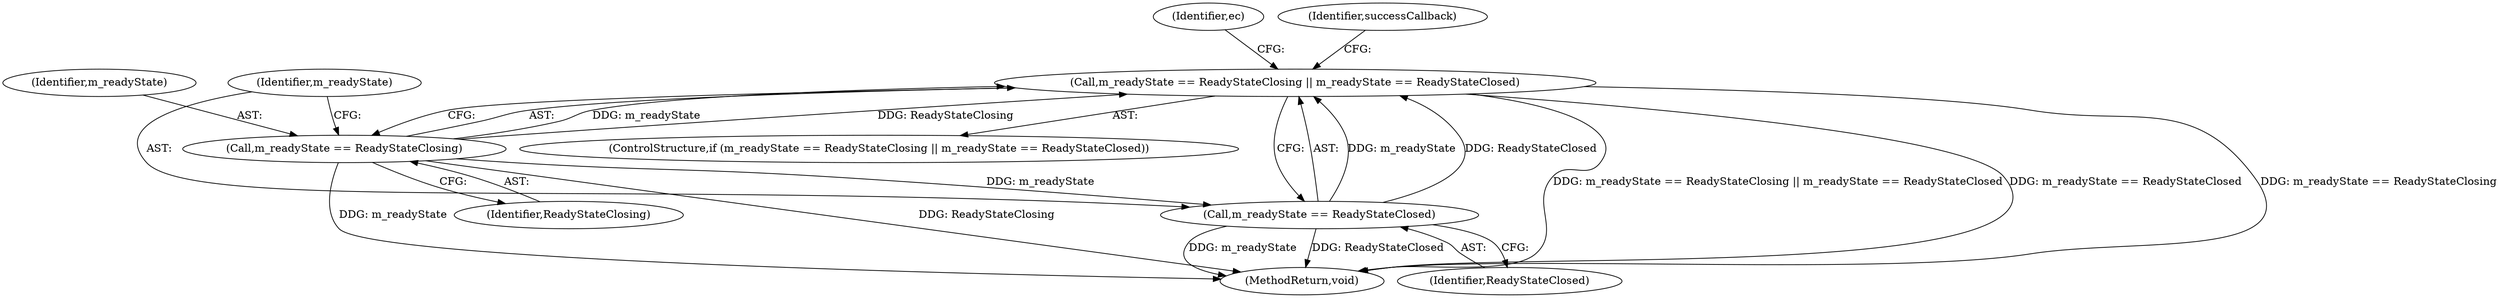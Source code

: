 digraph "0_Chrome_ab5e55ff333def909d025ac45da9ffa0d88a63f2@API" {
"1000107" [label="(Call,m_readyState == ReadyStateClosing || m_readyState == ReadyStateClosed)"];
"1000108" [label="(Call,m_readyState == ReadyStateClosing)"];
"1000111" [label="(Call,m_readyState == ReadyStateClosed)"];
"1000111" [label="(Call,m_readyState == ReadyStateClosed)"];
"1000116" [label="(Identifier,ec)"];
"1000108" [label="(Call,m_readyState == ReadyStateClosing)"];
"1000109" [label="(Identifier,m_readyState)"];
"1000112" [label="(Identifier,m_readyState)"];
"1000121" [label="(Identifier,successCallback)"];
"1000106" [label="(ControlStructure,if (m_readyState == ReadyStateClosing || m_readyState == ReadyStateClosed))"];
"1000110" [label="(Identifier,ReadyStateClosing)"];
"1000113" [label="(Identifier,ReadyStateClosed)"];
"1000146" [label="(MethodReturn,void)"];
"1000107" [label="(Call,m_readyState == ReadyStateClosing || m_readyState == ReadyStateClosed)"];
"1000107" -> "1000106"  [label="AST: "];
"1000107" -> "1000108"  [label="CFG: "];
"1000107" -> "1000111"  [label="CFG: "];
"1000108" -> "1000107"  [label="AST: "];
"1000111" -> "1000107"  [label="AST: "];
"1000116" -> "1000107"  [label="CFG: "];
"1000121" -> "1000107"  [label="CFG: "];
"1000107" -> "1000146"  [label="DDG: m_readyState == ReadyStateClosing"];
"1000107" -> "1000146"  [label="DDG: m_readyState == ReadyStateClosing || m_readyState == ReadyStateClosed"];
"1000107" -> "1000146"  [label="DDG: m_readyState == ReadyStateClosed"];
"1000108" -> "1000107"  [label="DDG: m_readyState"];
"1000108" -> "1000107"  [label="DDG: ReadyStateClosing"];
"1000111" -> "1000107"  [label="DDG: m_readyState"];
"1000111" -> "1000107"  [label="DDG: ReadyStateClosed"];
"1000108" -> "1000110"  [label="CFG: "];
"1000109" -> "1000108"  [label="AST: "];
"1000110" -> "1000108"  [label="AST: "];
"1000112" -> "1000108"  [label="CFG: "];
"1000108" -> "1000146"  [label="DDG: ReadyStateClosing"];
"1000108" -> "1000146"  [label="DDG: m_readyState"];
"1000108" -> "1000111"  [label="DDG: m_readyState"];
"1000111" -> "1000113"  [label="CFG: "];
"1000112" -> "1000111"  [label="AST: "];
"1000113" -> "1000111"  [label="AST: "];
"1000111" -> "1000146"  [label="DDG: m_readyState"];
"1000111" -> "1000146"  [label="DDG: ReadyStateClosed"];
}
